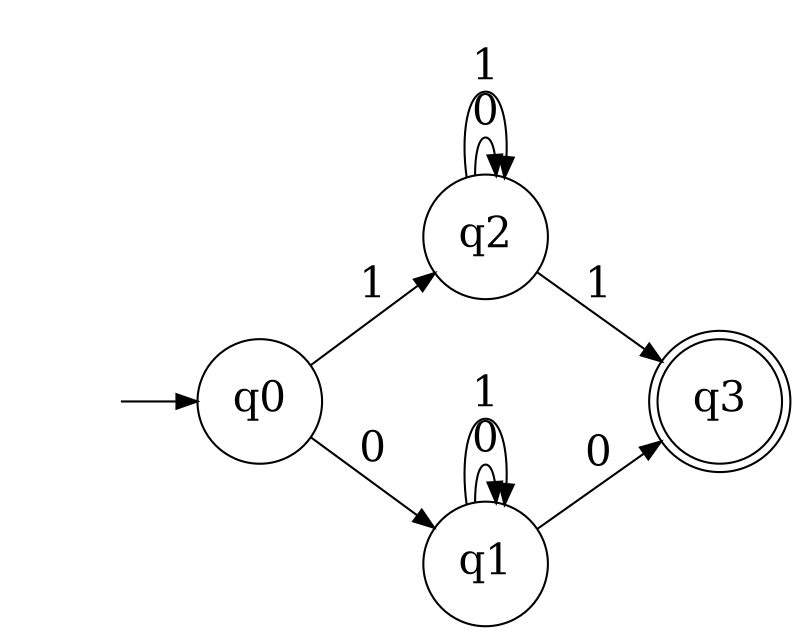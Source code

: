 digraph "visualizations/moc_ps1_p3_4.jpg" {
	graph [rankdir=LR]
	node [fontsize=20]
	edge [fontsize="20pt"]
	"" [label="" shape=plaintext]
	q3 [label=q3 shape=doublecircle]
	q0 [label=q0 shape=circle]
	q2 [label=q2 shape=circle]
	q1 [label=q1 shape=circle]
	"" -> q0 [label=""]
	q0 -> q1 [label=0]
	q0 -> q2 [label=1]
	q1 -> q1 [label=0]
	q1 -> q3 [label=0]
	q1 -> q1 [label=1]
	q2 -> q2 [label=0]
	q2 -> q2 [label=1]
	q2 -> q3 [label=1]
}
